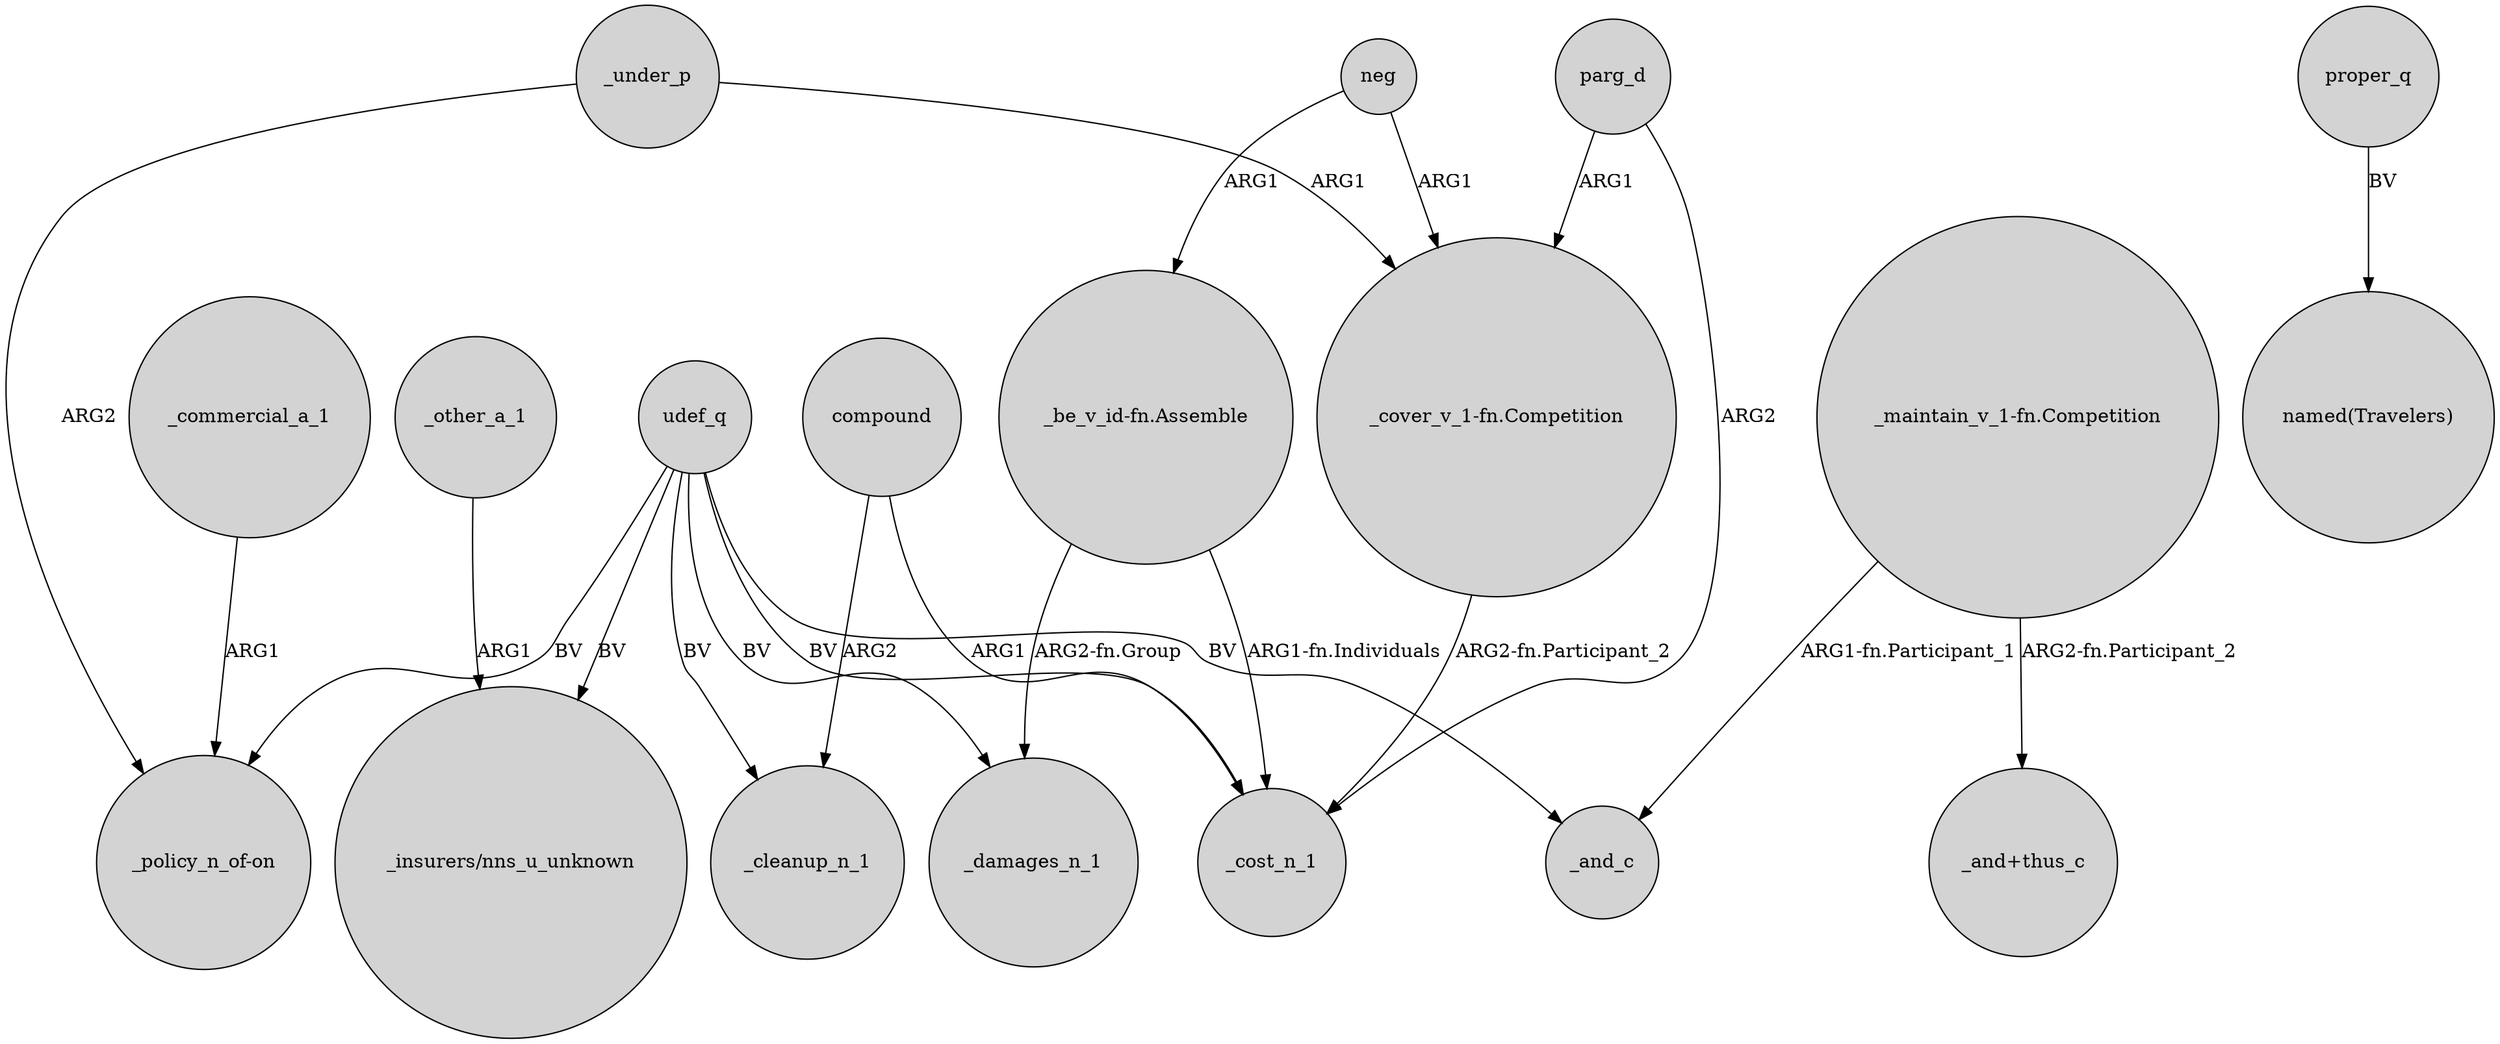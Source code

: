 digraph {
	node [shape=circle style=filled]
	_under_p -> "_policy_n_of-on" [label=ARG2]
	_other_a_1 -> "_insurers/nns_u_unknown" [label=ARG1]
	udef_q -> _cleanup_n_1 [label=BV]
	parg_d -> "_cover_v_1-fn.Competition" [label=ARG1]
	udef_q -> _damages_n_1 [label=BV]
	neg -> "_cover_v_1-fn.Competition" [label=ARG1]
	"_maintain_v_1-fn.Competition" -> _and_c [label="ARG1-fn.Participant_1"]
	proper_q -> "named(Travelers)" [label=BV]
	parg_d -> _cost_n_1 [label=ARG2]
	udef_q -> _and_c [label=BV]
	_under_p -> "_cover_v_1-fn.Competition" [label=ARG1]
	neg -> "_be_v_id-fn.Assemble" [label=ARG1]
	"_be_v_id-fn.Assemble" -> _damages_n_1 [label="ARG2-fn.Group"]
	udef_q -> "_insurers/nns_u_unknown" [label=BV]
	_commercial_a_1 -> "_policy_n_of-on" [label=ARG1]
	"_maintain_v_1-fn.Competition" -> "_and+thus_c" [label="ARG2-fn.Participant_2"]
	"_cover_v_1-fn.Competition" -> _cost_n_1 [label="ARG2-fn.Participant_2"]
	compound -> _cost_n_1 [label=ARG1]
	compound -> _cleanup_n_1 [label=ARG2]
	"_be_v_id-fn.Assemble" -> _cost_n_1 [label="ARG1-fn.Individuals"]
	udef_q -> "_policy_n_of-on" [label=BV]
	udef_q -> _cost_n_1 [label=BV]
}
